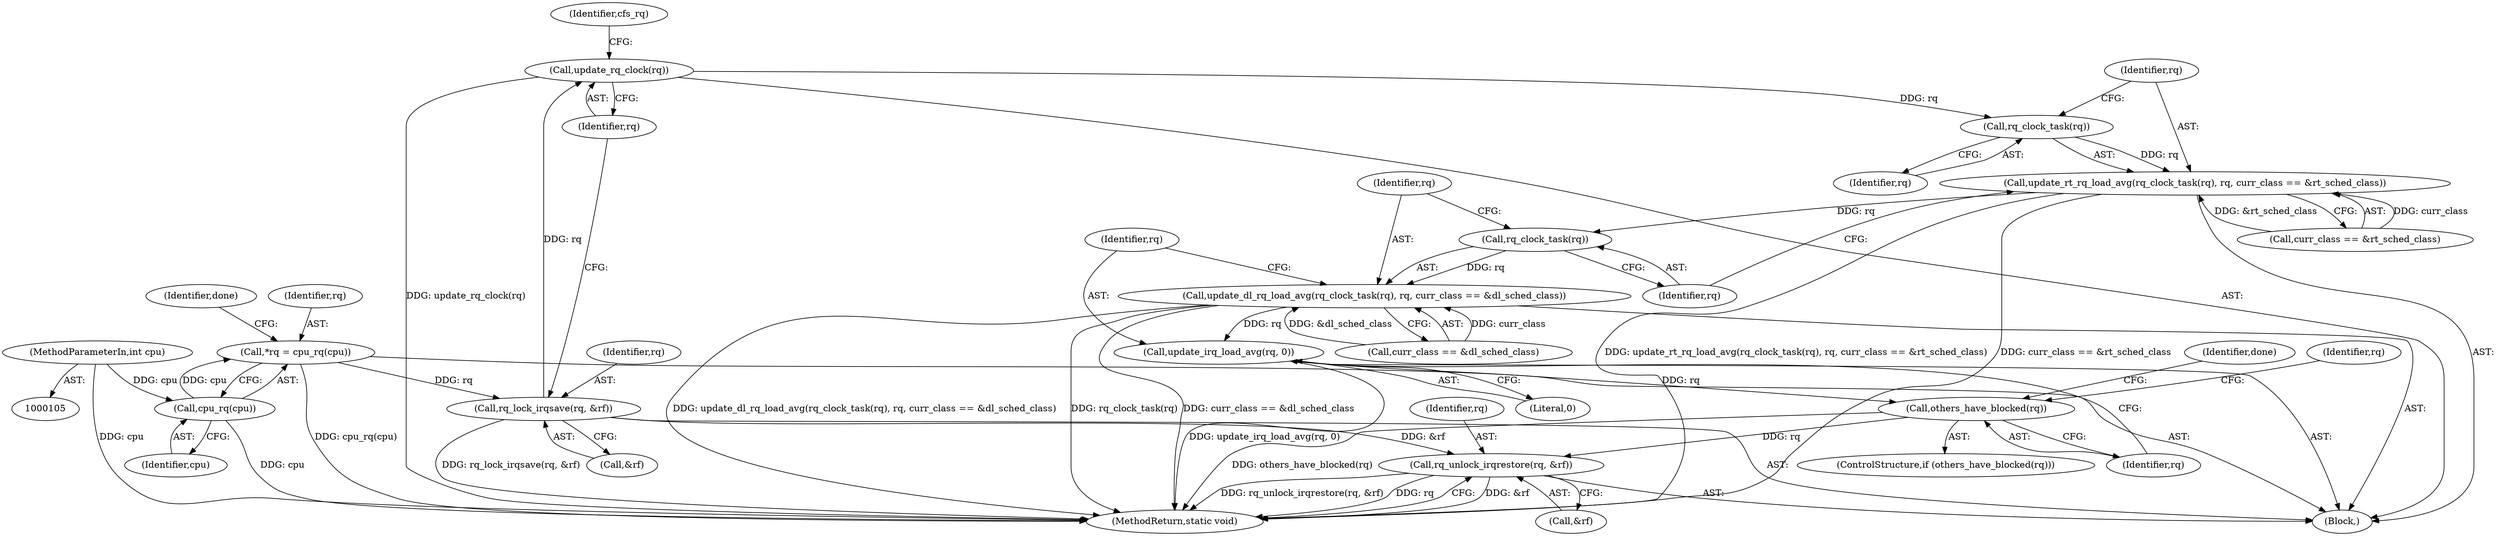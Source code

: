 digraph "0_linux_c40f7d74c741a907cfaeb73a7697081881c497d0_1@API" {
"1000124" [label="(Call,update_rq_clock(rq))"];
"1000120" [label="(Call,rq_lock_irqsave(rq, &rf))"];
"1000109" [label="(Call,*rq = cpu_rq(cpu))"];
"1000111" [label="(Call,cpu_rq(cpu))"];
"1000106" [label="(MethodParameterIn,int cpu)"];
"1000174" [label="(Call,rq_clock_task(rq))"];
"1000173" [label="(Call,update_rt_rq_load_avg(rq_clock_task(rq), rq, curr_class == &rt_sched_class))"];
"1000182" [label="(Call,rq_clock_task(rq))"];
"1000181" [label="(Call,update_dl_rq_load_avg(rq_clock_task(rq), rq, curr_class == &dl_sched_class))"];
"1000189" [label="(Call,update_irq_load_avg(rq, 0))"];
"1000193" [label="(Call,others_have_blocked(rq))"];
"1000210" [label="(Call,rq_unlock_irqrestore(rq, &rf))"];
"1000173" [label="(Call,update_rt_rq_load_avg(rq_clock_task(rq), rq, curr_class == &rt_sched_class))"];
"1000190" [label="(Identifier,rq)"];
"1000124" [label="(Call,update_rq_clock(rq))"];
"1000177" [label="(Call,curr_class == &rt_sched_class)"];
"1000194" [label="(Identifier,rq)"];
"1000192" [label="(ControlStructure,if (others_have_blocked(rq)))"];
"1000200" [label="(Identifier,rq)"];
"1000118" [label="(Identifier,done)"];
"1000210" [label="(Call,rq_unlock_irqrestore(rq, &rf))"];
"1000184" [label="(Identifier,rq)"];
"1000125" [label="(Identifier,rq)"];
"1000212" [label="(Call,&rf)"];
"1000182" [label="(Call,rq_clock_task(rq))"];
"1000174" [label="(Call,rq_clock_task(rq))"];
"1000191" [label="(Literal,0)"];
"1000120" [label="(Call,rq_lock_irqsave(rq, &rf))"];
"1000110" [label="(Identifier,rq)"];
"1000211" [label="(Identifier,rq)"];
"1000214" [label="(MethodReturn,static void)"];
"1000183" [label="(Identifier,rq)"];
"1000130" [label="(Identifier,cfs_rq)"];
"1000189" [label="(Call,update_irq_load_avg(rq, 0))"];
"1000176" [label="(Identifier,rq)"];
"1000107" [label="(Block,)"];
"1000121" [label="(Identifier,rq)"];
"1000112" [label="(Identifier,cpu)"];
"1000111" [label="(Call,cpu_rq(cpu))"];
"1000106" [label="(MethodParameterIn,int cpu)"];
"1000175" [label="(Identifier,rq)"];
"1000196" [label="(Identifier,done)"];
"1000109" [label="(Call,*rq = cpu_rq(cpu))"];
"1000122" [label="(Call,&rf)"];
"1000181" [label="(Call,update_dl_rq_load_avg(rq_clock_task(rq), rq, curr_class == &dl_sched_class))"];
"1000193" [label="(Call,others_have_blocked(rq))"];
"1000185" [label="(Call,curr_class == &dl_sched_class)"];
"1000124" -> "1000107"  [label="AST: "];
"1000124" -> "1000125"  [label="CFG: "];
"1000125" -> "1000124"  [label="AST: "];
"1000130" -> "1000124"  [label="CFG: "];
"1000124" -> "1000214"  [label="DDG: update_rq_clock(rq)"];
"1000120" -> "1000124"  [label="DDG: rq"];
"1000124" -> "1000174"  [label="DDG: rq"];
"1000120" -> "1000107"  [label="AST: "];
"1000120" -> "1000122"  [label="CFG: "];
"1000121" -> "1000120"  [label="AST: "];
"1000122" -> "1000120"  [label="AST: "];
"1000125" -> "1000120"  [label="CFG: "];
"1000120" -> "1000214"  [label="DDG: rq_lock_irqsave(rq, &rf)"];
"1000109" -> "1000120"  [label="DDG: rq"];
"1000120" -> "1000210"  [label="DDG: &rf"];
"1000109" -> "1000107"  [label="AST: "];
"1000109" -> "1000111"  [label="CFG: "];
"1000110" -> "1000109"  [label="AST: "];
"1000111" -> "1000109"  [label="AST: "];
"1000118" -> "1000109"  [label="CFG: "];
"1000109" -> "1000214"  [label="DDG: cpu_rq(cpu)"];
"1000111" -> "1000109"  [label="DDG: cpu"];
"1000111" -> "1000112"  [label="CFG: "];
"1000112" -> "1000111"  [label="AST: "];
"1000111" -> "1000214"  [label="DDG: cpu"];
"1000106" -> "1000111"  [label="DDG: cpu"];
"1000106" -> "1000105"  [label="AST: "];
"1000106" -> "1000214"  [label="DDG: cpu"];
"1000174" -> "1000173"  [label="AST: "];
"1000174" -> "1000175"  [label="CFG: "];
"1000175" -> "1000174"  [label="AST: "];
"1000176" -> "1000174"  [label="CFG: "];
"1000174" -> "1000173"  [label="DDG: rq"];
"1000173" -> "1000107"  [label="AST: "];
"1000173" -> "1000177"  [label="CFG: "];
"1000176" -> "1000173"  [label="AST: "];
"1000177" -> "1000173"  [label="AST: "];
"1000183" -> "1000173"  [label="CFG: "];
"1000173" -> "1000214"  [label="DDG: update_rt_rq_load_avg(rq_clock_task(rq), rq, curr_class == &rt_sched_class)"];
"1000173" -> "1000214"  [label="DDG: curr_class == &rt_sched_class"];
"1000177" -> "1000173"  [label="DDG: curr_class"];
"1000177" -> "1000173"  [label="DDG: &rt_sched_class"];
"1000173" -> "1000182"  [label="DDG: rq"];
"1000182" -> "1000181"  [label="AST: "];
"1000182" -> "1000183"  [label="CFG: "];
"1000183" -> "1000182"  [label="AST: "];
"1000184" -> "1000182"  [label="CFG: "];
"1000182" -> "1000181"  [label="DDG: rq"];
"1000181" -> "1000107"  [label="AST: "];
"1000181" -> "1000185"  [label="CFG: "];
"1000184" -> "1000181"  [label="AST: "];
"1000185" -> "1000181"  [label="AST: "];
"1000190" -> "1000181"  [label="CFG: "];
"1000181" -> "1000214"  [label="DDG: curr_class == &dl_sched_class"];
"1000181" -> "1000214"  [label="DDG: update_dl_rq_load_avg(rq_clock_task(rq), rq, curr_class == &dl_sched_class)"];
"1000181" -> "1000214"  [label="DDG: rq_clock_task(rq)"];
"1000185" -> "1000181"  [label="DDG: curr_class"];
"1000185" -> "1000181"  [label="DDG: &dl_sched_class"];
"1000181" -> "1000189"  [label="DDG: rq"];
"1000189" -> "1000107"  [label="AST: "];
"1000189" -> "1000191"  [label="CFG: "];
"1000190" -> "1000189"  [label="AST: "];
"1000191" -> "1000189"  [label="AST: "];
"1000194" -> "1000189"  [label="CFG: "];
"1000189" -> "1000214"  [label="DDG: update_irq_load_avg(rq, 0)"];
"1000189" -> "1000193"  [label="DDG: rq"];
"1000193" -> "1000192"  [label="AST: "];
"1000193" -> "1000194"  [label="CFG: "];
"1000194" -> "1000193"  [label="AST: "];
"1000196" -> "1000193"  [label="CFG: "];
"1000200" -> "1000193"  [label="CFG: "];
"1000193" -> "1000214"  [label="DDG: others_have_blocked(rq)"];
"1000193" -> "1000210"  [label="DDG: rq"];
"1000210" -> "1000107"  [label="AST: "];
"1000210" -> "1000212"  [label="CFG: "];
"1000211" -> "1000210"  [label="AST: "];
"1000212" -> "1000210"  [label="AST: "];
"1000214" -> "1000210"  [label="CFG: "];
"1000210" -> "1000214"  [label="DDG: &rf"];
"1000210" -> "1000214"  [label="DDG: rq_unlock_irqrestore(rq, &rf)"];
"1000210" -> "1000214"  [label="DDG: rq"];
}
